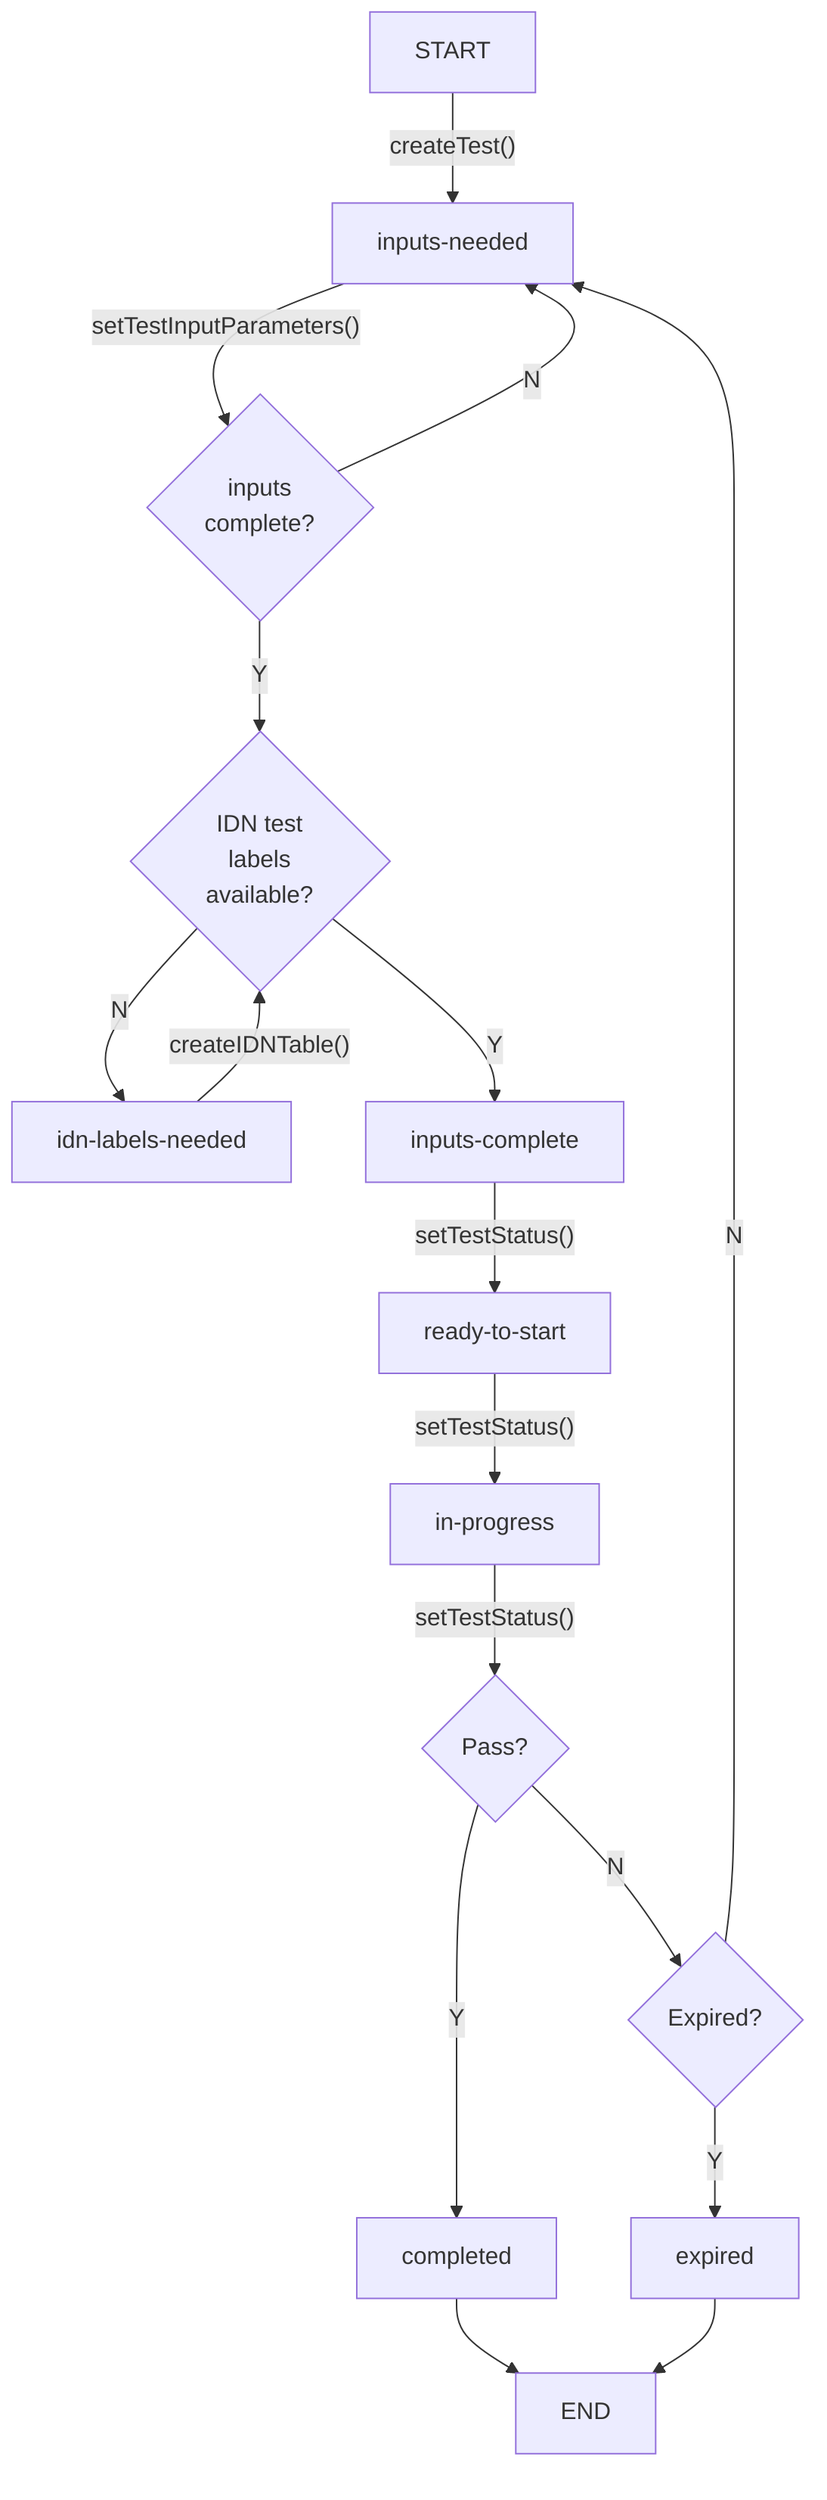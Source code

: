 flowchart TD
    START[START] --> |"createTest()"| A
    A[inputs-needed] -->|"setTestInputParameters()"| B{inputs<br>complete?}
    B -->|N| A
    B -->|Y| C1{IDN test<br>labels<br>available?}
    C1 -->|N|C2[idn-labels-needed]
    C2 --> |"createIDNTable()"|C1
    C1 -->|Y|C[inputs-complete]
    C -->|"setTestStatus()"| D[ready-to-start]
    D --> |"setTestStatus()"| E1[in-progress]
    E1 --> |"setTestStatus()"| G{Pass?}
    G --> |Y| H[completed]
    G --> |N| I{Expired?}
    I --> |N| A
    I --> |Y| J[expired]
    H --> END
    J --> END